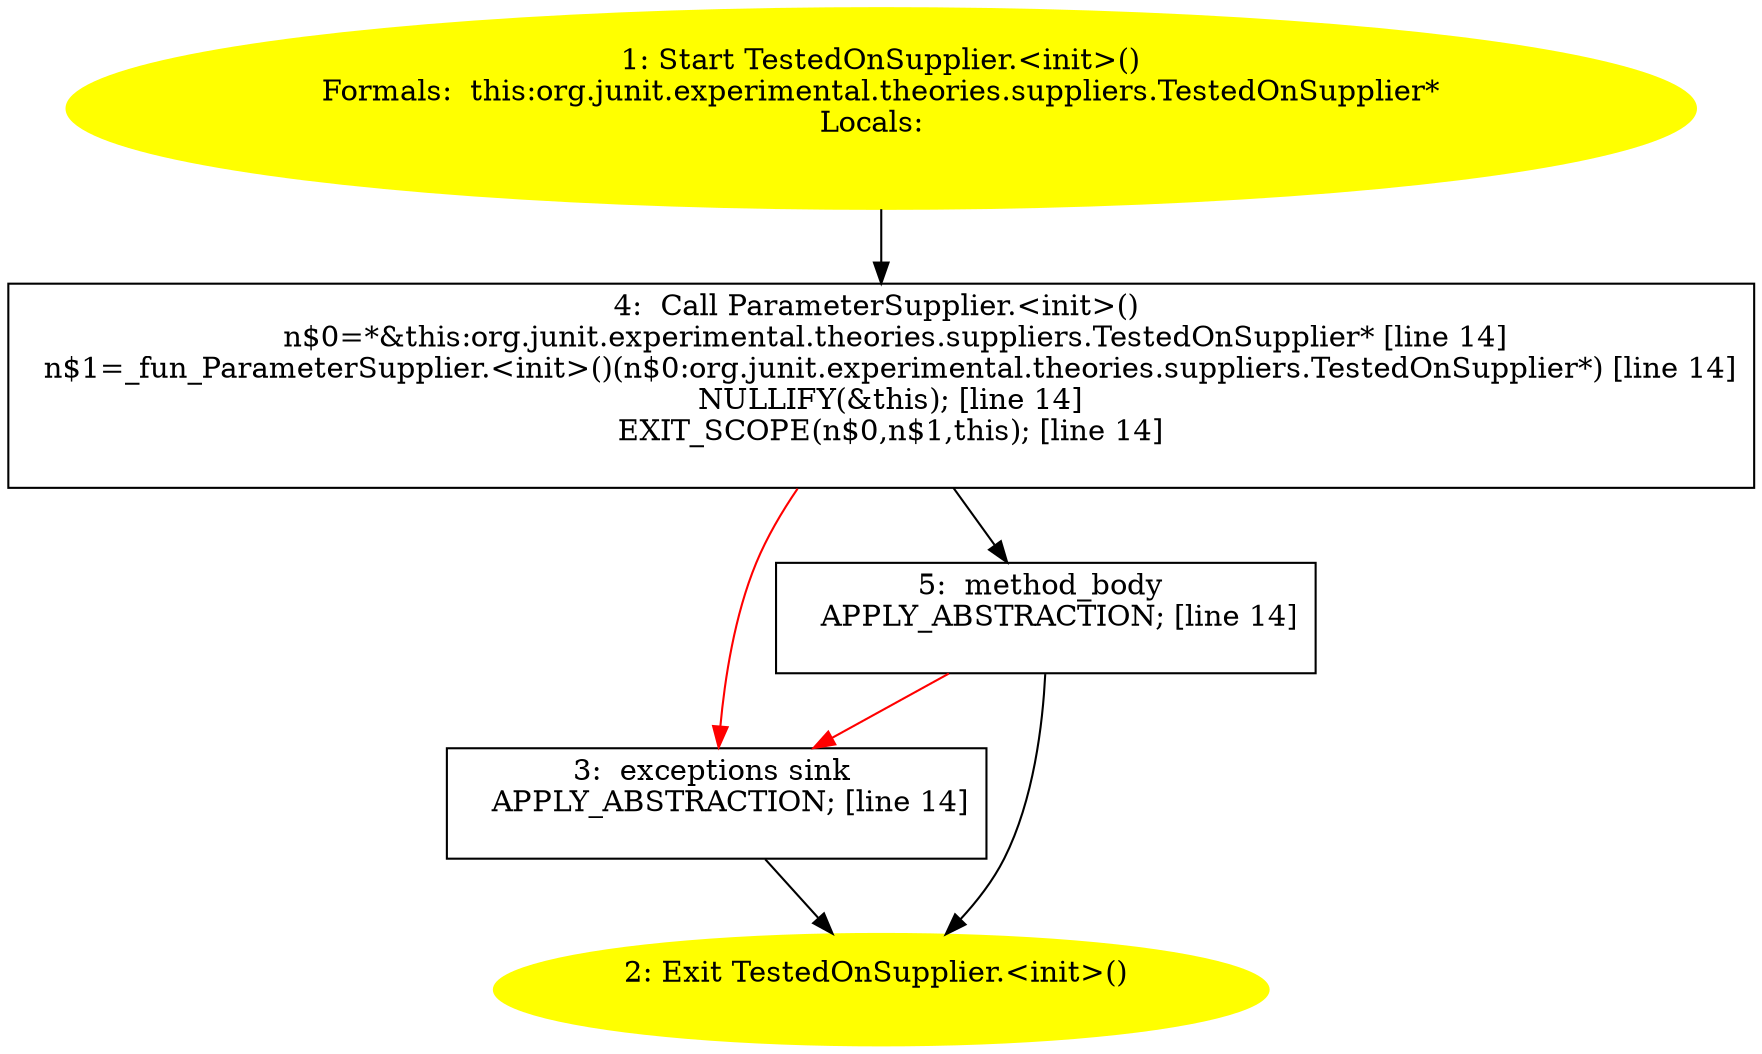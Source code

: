 /* @generated */
digraph cfg {
"org.junit.experimental.theories.suppliers.TestedOnSupplier.<init>().0db8036c0c6e316aaddf42caaf9c713b_1" [label="1: Start TestedOnSupplier.<init>()\nFormals:  this:org.junit.experimental.theories.suppliers.TestedOnSupplier*\nLocals:  \n  " color=yellow style=filled]
	

	 "org.junit.experimental.theories.suppliers.TestedOnSupplier.<init>().0db8036c0c6e316aaddf42caaf9c713b_1" -> "org.junit.experimental.theories.suppliers.TestedOnSupplier.<init>().0db8036c0c6e316aaddf42caaf9c713b_4" ;
"org.junit.experimental.theories.suppliers.TestedOnSupplier.<init>().0db8036c0c6e316aaddf42caaf9c713b_2" [label="2: Exit TestedOnSupplier.<init>() \n  " color=yellow style=filled]
	

"org.junit.experimental.theories.suppliers.TestedOnSupplier.<init>().0db8036c0c6e316aaddf42caaf9c713b_3" [label="3:  exceptions sink \n   APPLY_ABSTRACTION; [line 14]\n " shape="box"]
	

	 "org.junit.experimental.theories.suppliers.TestedOnSupplier.<init>().0db8036c0c6e316aaddf42caaf9c713b_3" -> "org.junit.experimental.theories.suppliers.TestedOnSupplier.<init>().0db8036c0c6e316aaddf42caaf9c713b_2" ;
"org.junit.experimental.theories.suppliers.TestedOnSupplier.<init>().0db8036c0c6e316aaddf42caaf9c713b_4" [label="4:  Call ParameterSupplier.<init>() \n   n$0=*&this:org.junit.experimental.theories.suppliers.TestedOnSupplier* [line 14]\n  n$1=_fun_ParameterSupplier.<init>()(n$0:org.junit.experimental.theories.suppliers.TestedOnSupplier*) [line 14]\n  NULLIFY(&this); [line 14]\n  EXIT_SCOPE(n$0,n$1,this); [line 14]\n " shape="box"]
	

	 "org.junit.experimental.theories.suppliers.TestedOnSupplier.<init>().0db8036c0c6e316aaddf42caaf9c713b_4" -> "org.junit.experimental.theories.suppliers.TestedOnSupplier.<init>().0db8036c0c6e316aaddf42caaf9c713b_5" ;
	 "org.junit.experimental.theories.suppliers.TestedOnSupplier.<init>().0db8036c0c6e316aaddf42caaf9c713b_4" -> "org.junit.experimental.theories.suppliers.TestedOnSupplier.<init>().0db8036c0c6e316aaddf42caaf9c713b_3" [color="red" ];
"org.junit.experimental.theories.suppliers.TestedOnSupplier.<init>().0db8036c0c6e316aaddf42caaf9c713b_5" [label="5:  method_body \n   APPLY_ABSTRACTION; [line 14]\n " shape="box"]
	

	 "org.junit.experimental.theories.suppliers.TestedOnSupplier.<init>().0db8036c0c6e316aaddf42caaf9c713b_5" -> "org.junit.experimental.theories.suppliers.TestedOnSupplier.<init>().0db8036c0c6e316aaddf42caaf9c713b_2" ;
	 "org.junit.experimental.theories.suppliers.TestedOnSupplier.<init>().0db8036c0c6e316aaddf42caaf9c713b_5" -> "org.junit.experimental.theories.suppliers.TestedOnSupplier.<init>().0db8036c0c6e316aaddf42caaf9c713b_3" [color="red" ];
}
